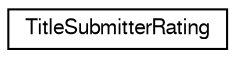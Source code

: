 digraph G
{
  edge [fontname="FreeSans",fontsize="10",labelfontname="FreeSans",labelfontsize="10"];
  node [fontname="FreeSans",fontsize="10",shape=record];
  rankdir="LR";
  Node1 [label="TitleSubmitterRating",height=0.2,width=0.4,color="black", fillcolor="white", style="filled",URL="$classTitleSubmitterRating.html"];
}
